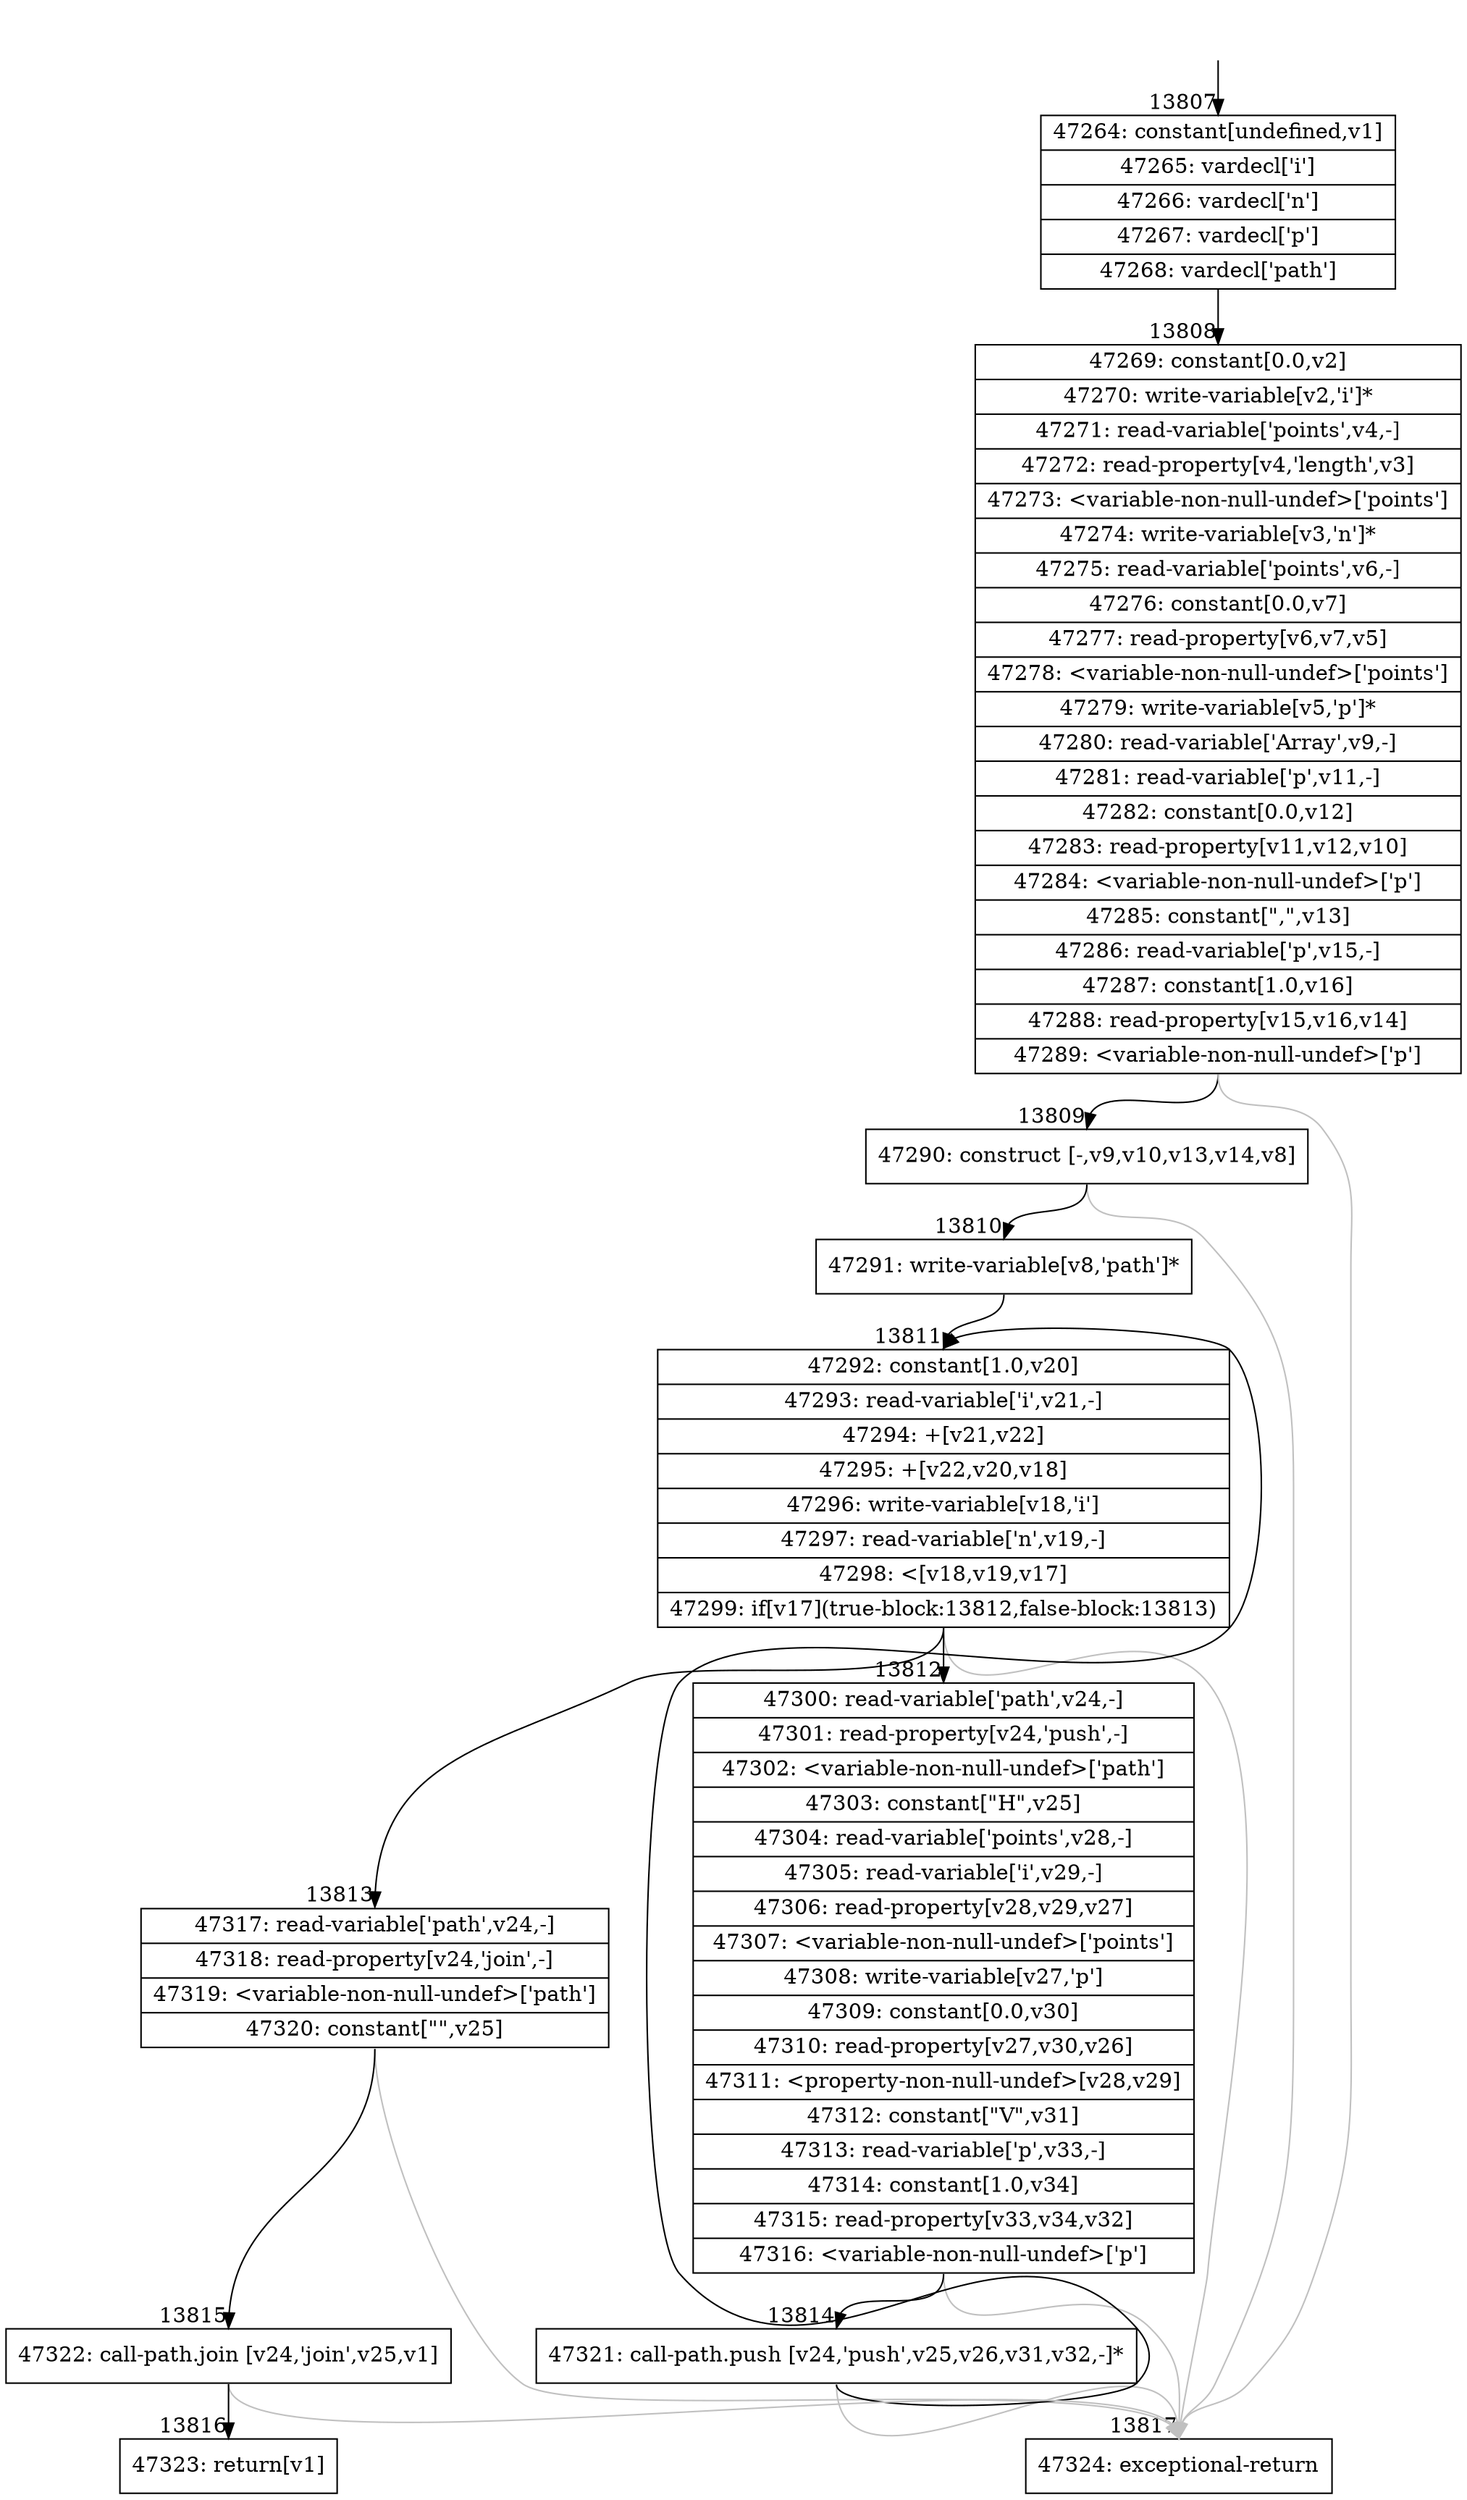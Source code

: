 digraph {
rankdir="TD"
BB_entry1282[shape=none,label=""];
BB_entry1282 -> BB13807 [tailport=s, headport=n, headlabel="    13807"]
BB13807 [shape=record label="{47264: constant[undefined,v1]|47265: vardecl['i']|47266: vardecl['n']|47267: vardecl['p']|47268: vardecl['path']}" ] 
BB13807 -> BB13808 [tailport=s, headport=n, headlabel="      13808"]
BB13808 [shape=record label="{47269: constant[0.0,v2]|47270: write-variable[v2,'i']*|47271: read-variable['points',v4,-]|47272: read-property[v4,'length',v3]|47273: \<variable-non-null-undef\>['points']|47274: write-variable[v3,'n']*|47275: read-variable['points',v6,-]|47276: constant[0.0,v7]|47277: read-property[v6,v7,v5]|47278: \<variable-non-null-undef\>['points']|47279: write-variable[v5,'p']*|47280: read-variable['Array',v9,-]|47281: read-variable['p',v11,-]|47282: constant[0.0,v12]|47283: read-property[v11,v12,v10]|47284: \<variable-non-null-undef\>['p']|47285: constant[\",\",v13]|47286: read-variable['p',v15,-]|47287: constant[1.0,v16]|47288: read-property[v15,v16,v14]|47289: \<variable-non-null-undef\>['p']}" ] 
BB13808 -> BB13809 [tailport=s, headport=n, headlabel="      13809"]
BB13808 -> BB13817 [tailport=s, headport=n, color=gray, headlabel="      13817"]
BB13809 [shape=record label="{47290: construct [-,v9,v10,v13,v14,v8]}" ] 
BB13809 -> BB13810 [tailport=s, headport=n, headlabel="      13810"]
BB13809 -> BB13817 [tailport=s, headport=n, color=gray]
BB13810 [shape=record label="{47291: write-variable[v8,'path']*}" ] 
BB13810 -> BB13811 [tailport=s, headport=n, headlabel="      13811"]
BB13811 [shape=record label="{47292: constant[1.0,v20]|47293: read-variable['i',v21,-]|47294: +[v21,v22]|47295: +[v22,v20,v18]|47296: write-variable[v18,'i']|47297: read-variable['n',v19,-]|47298: \<[v18,v19,v17]|47299: if[v17](true-block:13812,false-block:13813)}" ] 
BB13811 -> BB13812 [tailport=s, headport=n, headlabel="      13812"]
BB13811 -> BB13813 [tailport=s, headport=n, headlabel="      13813"]
BB13811 -> BB13817 [tailport=s, headport=n, color=gray]
BB13812 [shape=record label="{47300: read-variable['path',v24,-]|47301: read-property[v24,'push',-]|47302: \<variable-non-null-undef\>['path']|47303: constant[\"H\",v25]|47304: read-variable['points',v28,-]|47305: read-variable['i',v29,-]|47306: read-property[v28,v29,v27]|47307: \<variable-non-null-undef\>['points']|47308: write-variable[v27,'p']|47309: constant[0.0,v30]|47310: read-property[v27,v30,v26]|47311: \<property-non-null-undef\>[v28,v29]|47312: constant[\"V\",v31]|47313: read-variable['p',v33,-]|47314: constant[1.0,v34]|47315: read-property[v33,v34,v32]|47316: \<variable-non-null-undef\>['p']}" ] 
BB13812 -> BB13814 [tailport=s, headport=n, headlabel="      13814"]
BB13812 -> BB13817 [tailport=s, headport=n, color=gray]
BB13813 [shape=record label="{47317: read-variable['path',v24,-]|47318: read-property[v24,'join',-]|47319: \<variable-non-null-undef\>['path']|47320: constant[\"\",v25]}" ] 
BB13813 -> BB13815 [tailport=s, headport=n, headlabel="      13815"]
BB13813 -> BB13817 [tailport=s, headport=n, color=gray]
BB13814 [shape=record label="{47321: call-path.push [v24,'push',v25,v26,v31,v32,-]*}" ] 
BB13814 -> BB13811 [tailport=s, headport=n]
BB13814 -> BB13817 [tailport=s, headport=n, color=gray]
BB13815 [shape=record label="{47322: call-path.join [v24,'join',v25,v1]}" ] 
BB13815 -> BB13816 [tailport=s, headport=n, headlabel="      13816"]
BB13815 -> BB13817 [tailport=s, headport=n, color=gray]
BB13816 [shape=record label="{47323: return[v1]}" ] 
BB13817 [shape=record label="{47324: exceptional-return}" ] 
//#$~ 8172
}
